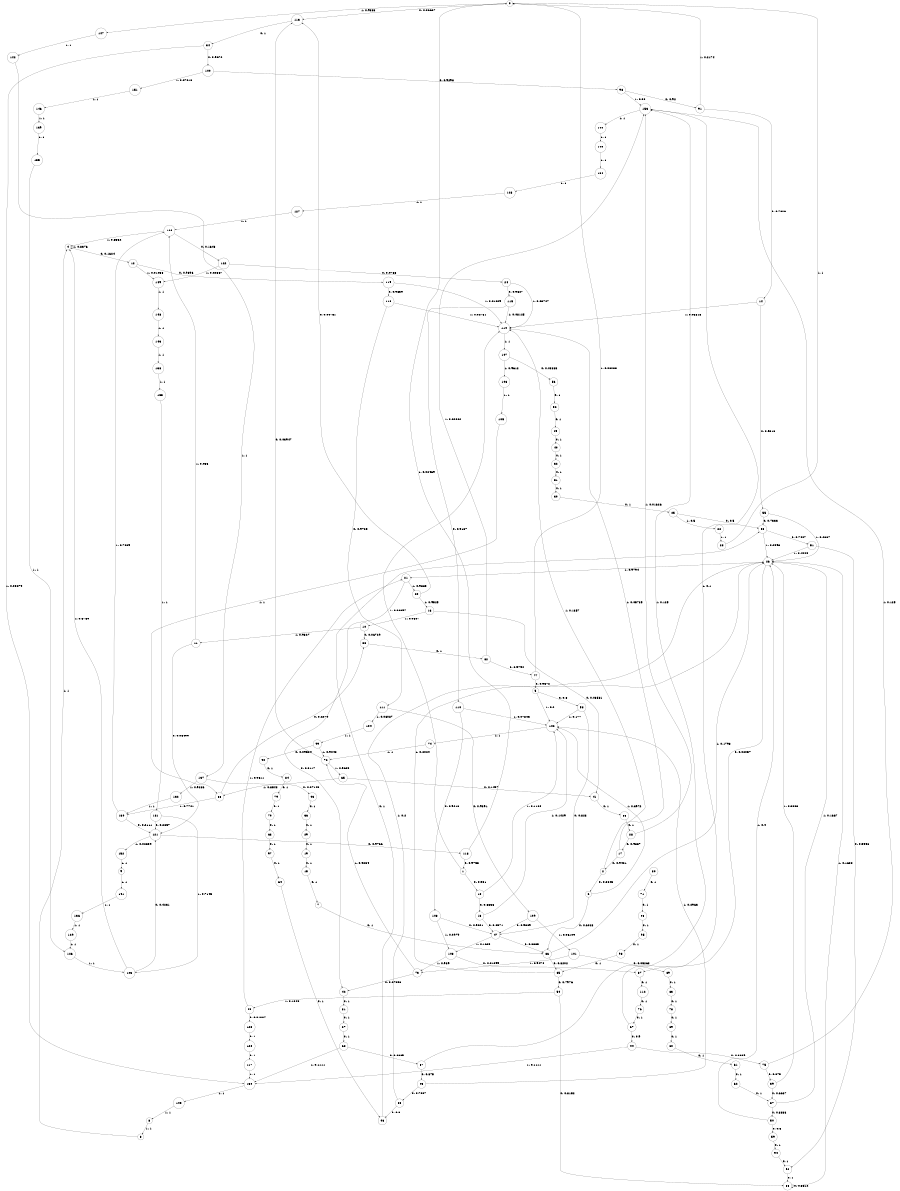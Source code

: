 digraph "ch4_both_short_L15" {
size = "6,8.5";
ratio = "fill";
node [shape = circle];
node [fontsize = 24];
edge [fontsize = 24];
0 -> 113 [label = "0: 0.06667  "];
0 -> 147 [label = "1: 0.9333   "];
1 -> 18 [label = "0: 0.931    "];
1 -> 114 [label = "1: 0.06897  "];
2 -> 6 [label = "0: 0.8643   "];
2 -> 114 [label = "1: 0.1357   "];
3 -> 4 [label = "1: 1        "];
4 -> 12 [label = "0: 0.1624   "];
4 -> 4 [label = "1: 0.8376   "];
5 -> 58 [label = "0: 0.8      "];
5 -> 102 [label = "1: 0.2      "];
6 -> 86 [label = "0: 0.6028   "];
6 -> 102 [label = "1: 0.3972   "];
7 -> 86 [label = "0: 1        "];
8 -> 3 [label = "1: 1        "];
9 -> 141 [label = "1: 1        "];
10 -> 88 [label = "0: 0.06729  "];
10 -> 11 [label = "1: 0.9327   "];
11 -> 121 [label = "0: 0.06499  "];
11 -> 124 [label = "1: 0.935    "];
12 -> 119 [label = "0: 0.9896   "];
12 -> 149 [label = "1: 0.01038  "];
13 -> 47 [label = "0: 0.8571   "];
13 -> 102 [label = "1: 0.1429   "];
14 -> 55 [label = "0: 0.9318   "];
14 -> 114 [label = "1: 0.06818  "];
15 -> 7 [label = "0: 1        "];
16 -> 41 [label = "0: 0.03531  "];
16 -> 10 [label = "1: 0.9647   "];
17 -> 2 [label = "0: 0.9421   "];
17 -> 114 [label = "1: 0.05785  "];
18 -> 13 [label = "0: 0.8836   "];
18 -> 102 [label = "1: 0.1164   "];
19 -> 15 [label = "0: 1        "];
20 -> 113 [label = "0: 0.04751  "];
20 -> 16 [label = "1: 0.9525   "];
21 -> 42 [label = "0: 0.0117   "];
21 -> 20 [label = "1: 0.9883   "];
22 -> 23 [label = "1: 1        "];
23 -> 0 [label = "1: 1        "];
24 -> 115 [label = "0: 0.9627   "];
24 -> 114 [label = "1: 0.03727  "];
25 -> 53 [label = "0: 0.5      "];
25 -> 22 [label = "1: 0.5      "];
26 -> 87 [label = "0: 0.02057  "];
26 -> 21 [label = "1: 0.9794   "];
27 -> 68 [label = "0: 1        "];
28 -> 17 [label = "0: 0.9837   "];
28 -> 153 [label = "1: 0.01626  "];
29 -> 19 [label = "0: 1        "];
30 -> 25 [label = "0: 1        "];
31 -> 30 [label = "0: 1        "];
32 -> 31 [label = "0: 1        "];
33 -> 46 [label = "0: 0.8      "];
33 -> 26 [label = "1: 0.2      "];
34 -> 100 [label = "0: 0.9672   "];
34 -> 150 [label = "1: 0.03279  "];
35 -> 28 [label = "0: 1        "];
36 -> 29 [label = "0: 1        "];
37 -> 50 [label = "0: 0.8333   "];
37 -> 26 [label = "1: 0.1667   "];
38 -> 38 [label = "0: 0.8312   "];
38 -> 26 [label = "1: 0.1688   "];
39 -> 37 [label = "0: 0.6667   "];
39 -> 26 [label = "1: 0.3333   "];
40 -> 32 [label = "0: 1        "];
41 -> 35 [label = "0: 1        "];
42 -> 81 [label = "0: 1        "];
43 -> 36 [label = "0: 1        "];
44 -> 75 [label = "0: 0.8889   "];
44 -> 150 [label = "1: 0.1111   "];
45 -> 33 [label = "0: 0.7037   "];
45 -> 102 [label = "1: 0.2963   "];
46 -> 53 [label = "0: 1        "];
47 -> 86 [label = "0: 0.8335   "];
47 -> 103 [label = "1: 0.1665   "];
48 -> 123 [label = "0: 0.01887  "];
48 -> 21 [label = "1: 0.9811   "];
49 -> 40 [label = "0: 1        "];
50 -> 59 [label = "0: 0.6      "];
50 -> 26 [label = "1: 0.4      "];
51 -> 92 [label = "0: 0.5556   "];
51 -> 26 [label = "1: 0.4444   "];
52 -> 49 [label = "0: 1        "];
53 -> 51 [label = "0: 0.7407   "];
53 -> 26 [label = "1: 0.2593   "];
54 -> 38 [label = "0: 0.8152   "];
54 -> 48 [label = "1: 0.1848   "];
55 -> 53 [label = "0: 0.7333   "];
55 -> 26 [label = "1: 0.2667   "];
56 -> 52 [label = "0: 1        "];
57 -> 45 [label = "0: 0.875    "];
57 -> 153 [label = "1: 0.125    "];
58 -> 47 [label = "0: 0.823    "];
58 -> 102 [label = "1: 0.177    "];
59 -> 94 [label = "0: 1        "];
60 -> 61 [label = "0: 1        "];
61 -> 62 [label = "0: 1        "];
62 -> 37 [label = "0: 1        "];
63 -> 97 [label = "0: 1        "];
64 -> 46 [label = "0: 1        "];
65 -> 41 [label = "0: 0.1457   "];
65 -> 66 [label = "1: 0.8543   "];
66 -> 88 [label = "0: 0.2279   "];
66 -> 130 [label = "1: 0.7721   "];
67 -> 44 [label = "0: 0.9      "];
67 -> 153 [label = "1: 0.1      "];
68 -> 57 [label = "0: 0.8889   "];
68 -> 150 [label = "1: 0.1111   "];
69 -> 60 [label = "0: 1        "];
70 -> 63 [label = "0: 1        "];
71 -> 96 [label = "0: 1        "];
72 -> 113 [label = "0: 0.03947  "];
72 -> 65 [label = "1: 0.9605   "];
73 -> 42 [label = "0: 0.07656  "];
73 -> 72 [label = "1: 0.9234   "];
74 -> 72 [label = "1: 1        "];
75 -> 39 [label = "0: 0.875    "];
75 -> 153 [label = "1: 0.125    "];
76 -> 67 [label = "0: 1        "];
77 -> 5 [label = "0: 0.9372   "];
77 -> 0 [label = "1: 0.06283  "];
78 -> 69 [label = "0: 1        "];
79 -> 70 [label = "0: 1        "];
80 -> 71 [label = "0: 1        "];
81 -> 27 [label = "0: 1        "];
82 -> 77 [label = "0: 0.9794   "];
82 -> 153 [label = "1: 0.02062  "];
83 -> 78 [label = "0: 1        "];
84 -> 79 [label = "0: 1        "];
85 -> 54 [label = "0: 0.7976   "];
85 -> 26 [label = "1: 0.2024   "];
86 -> 85 [label = "0: 0.8202   "];
86 -> 26 [label = "1: 0.1798   "];
87 -> 112 [label = "0: 1        "];
88 -> 82 [label = "0: 1        "];
89 -> 83 [label = "0: 1        "];
90 -> 84 [label = "0: 1        "];
91 -> 14 [label = "0: 0.7826   "];
91 -> 0 [label = "1: 0.2174   "];
92 -> 38 [label = "0: 1        "];
93 -> 85 [label = "0: 1        "];
94 -> 92 [label = "0: 1        "];
95 -> 93 [label = "0: 1        "];
96 -> 95 [label = "0: 1        "];
97 -> 64 [label = "0: 1        "];
98 -> 91 [label = "0: 0.92     "];
98 -> 153 [label = "1: 0.08     "];
99 -> 90 [label = "0: 0.09524  "];
99 -> 72 [label = "1: 0.9048   "];
100 -> 98 [label = "0: 0.9298   "];
100 -> 151 [label = "1: 0.07018  "];
101 -> 89 [label = "0: 0.05263  "];
101 -> 73 [label = "1: 0.9474   "];
102 -> 74 [label = "1: 1        "];
103 -> 87 [label = "0: 0.01099  "];
103 -> 73 [label = "1: 0.989    "];
104 -> 99 [label = "1: 1        "];
105 -> 66 [label = "1: 1        "];
106 -> 105 [label = "1: 1        "];
107 -> 56 [label = "0: 0.03883  "];
107 -> 106 [label = "1: 0.9612   "];
108 -> 47 [label = "0: 0.9021   "];
108 -> 103 [label = "1: 0.0979   "];
109 -> 47 [label = "0: 0.9389   "];
109 -> 101 [label = "1: 0.06109  "];
110 -> 108 [label = "0: 0.9216   "];
110 -> 102 [label = "1: 0.07843  "];
111 -> 109 [label = "0: 0.9391   "];
111 -> 104 [label = "1: 0.06087  "];
112 -> 76 [label = "0: 1        "];
113 -> 34 [label = "0: 1        "];
114 -> 107 [label = "1: 1        "];
115 -> 110 [label = "0: 0.9187   "];
115 -> 114 [label = "1: 0.08125  "];
116 -> 111 [label = "0: 0.9725   "];
116 -> 114 [label = "1: 0.02751  "];
117 -> 150 [label = "1: 1        "];
118 -> 1 [label = "0: 0.9753   "];
118 -> 0 [label = "1: 0.02469  "];
119 -> 116 [label = "0: 0.9839   "];
119 -> 114 [label = "1: 0.01609  "];
120 -> 117 [label = "0: 1        "];
121 -> 118 [label = "0: 0.9766   "];
121 -> 152 [label = "1: 0.02339  "];
122 -> 24 [label = "0: 0.9763   "];
122 -> 149 [label = "1: 0.02367  "];
123 -> 120 [label = "0: 1        "];
124 -> 122 [label = "0: 0.1648   "];
124 -> 4 [label = "1: 0.8352   "];
125 -> 121 [label = "0: 0.4231   "];
125 -> 4 [label = "1: 0.5769   "];
126 -> 125 [label = "1: 1        "];
127 -> 124 [label = "1: 1        "];
128 -> 127 [label = "1: 1        "];
129 -> 126 [label = "1: 1        "];
130 -> 121 [label = "0: 0.2111   "];
130 -> 124 [label = "1: 0.7889   "];
131 -> 121 [label = "0: 0.2857   "];
131 -> 125 [label = "1: 0.7143   "];
132 -> 130 [label = "1: 1        "];
133 -> 131 [label = "1: 1        "];
134 -> 128 [label = "1: 1        "];
135 -> 126 [label = "1: 1        "];
136 -> 129 [label = "1: 1        "];
137 -> 43 [label = "0: 0.07143  "];
137 -> 132 [label = "1: 0.9286   "];
138 -> 133 [label = "1: 1        "];
139 -> 135 [label = "1: 1        "];
140 -> 134 [label = "1: 1        "];
141 -> 136 [label = "1: 1        "];
142 -> 137 [label = "1: 1        "];
143 -> 138 [label = "1: 1        "];
144 -> 140 [label = "1: 1        "];
145 -> 8 [label = "1: 1        "];
146 -> 139 [label = "1: 1        "];
147 -> 142 [label = "1: 1        "];
148 -> 143 [label = "1: 1        "];
149 -> 148 [label = "1: 1        "];
150 -> 145 [label = "1: 1        "];
151 -> 146 [label = "1: 1        "];
152 -> 9 [label = "1: 1        "];
153 -> 144 [label = "1: 1        "];
}